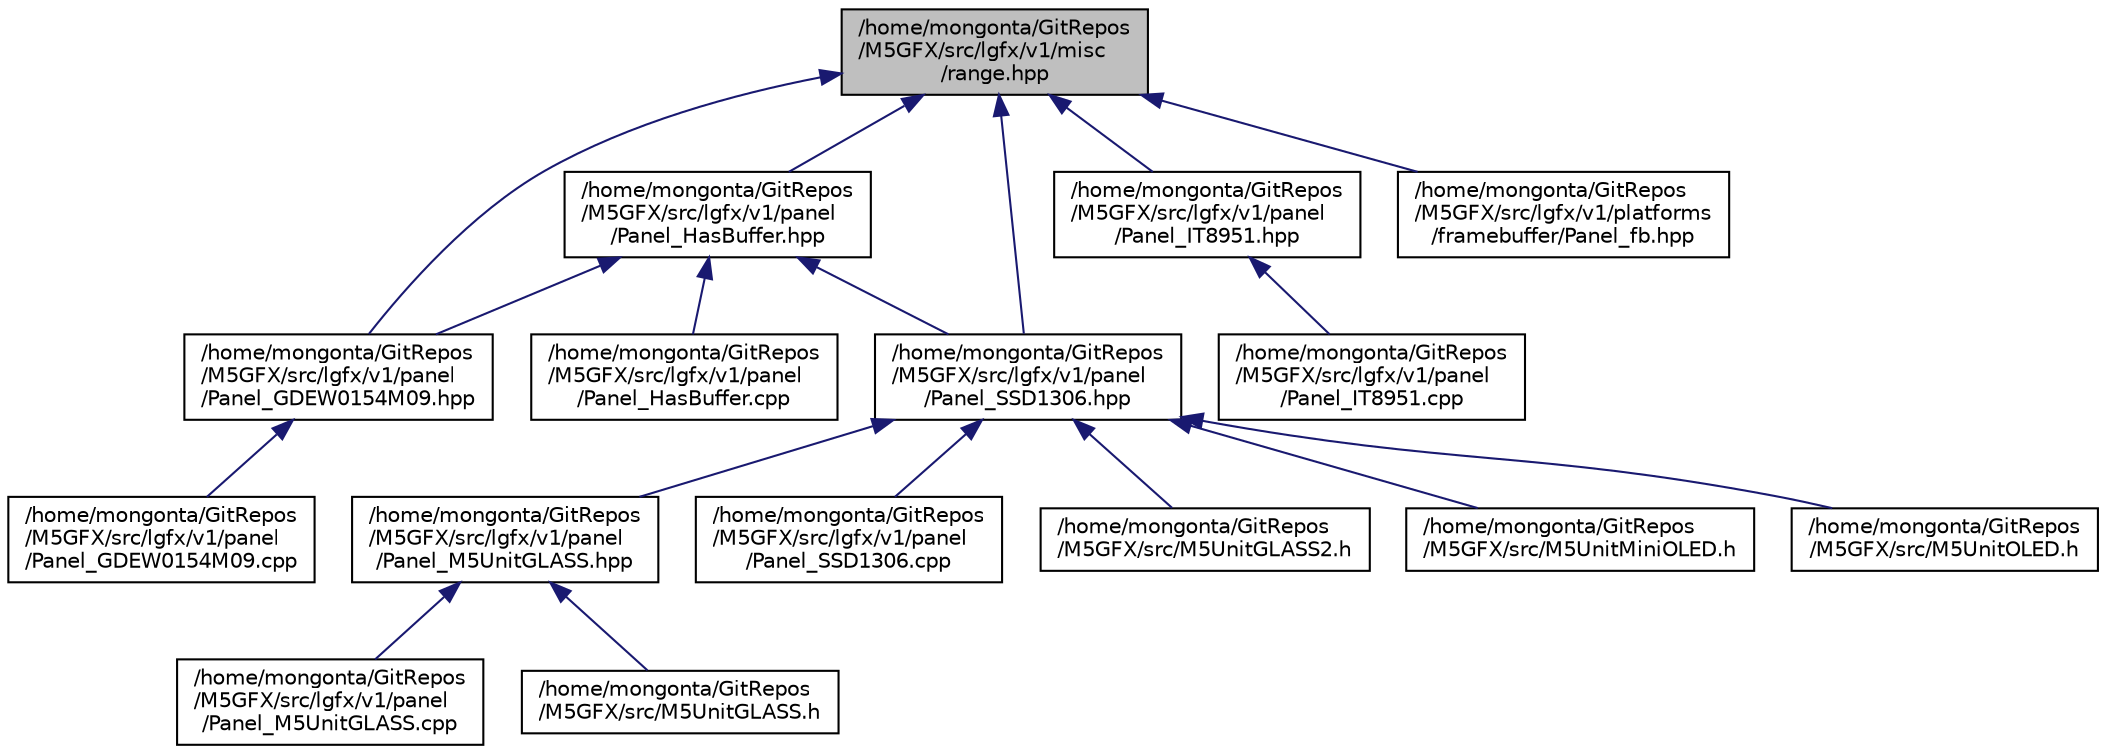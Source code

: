digraph "/home/mongonta/GitRepos/M5GFX/src/lgfx/v1/misc/range.hpp"
{
 // LATEX_PDF_SIZE
  edge [fontname="Helvetica",fontsize="10",labelfontname="Helvetica",labelfontsize="10"];
  node [fontname="Helvetica",fontsize="10",shape=record];
  Node1 [label="/home/mongonta/GitRepos\l/M5GFX/src/lgfx/v1/misc\l/range.hpp",height=0.2,width=0.4,color="black", fillcolor="grey75", style="filled", fontcolor="black",tooltip=" "];
  Node1 -> Node2 [dir="back",color="midnightblue",fontsize="10",style="solid",fontname="Helvetica"];
  Node2 [label="/home/mongonta/GitRepos\l/M5GFX/src/lgfx/v1/panel\l/Panel_HasBuffer.hpp",height=0.2,width=0.4,color="black", fillcolor="white", style="filled",URL="$Panel__HasBuffer_8hpp.html",tooltip=" "];
  Node2 -> Node3 [dir="back",color="midnightblue",fontsize="10",style="solid",fontname="Helvetica"];
  Node3 [label="/home/mongonta/GitRepos\l/M5GFX/src/lgfx/v1/panel\l/Panel_GDEW0154M09.hpp",height=0.2,width=0.4,color="black", fillcolor="white", style="filled",URL="$Panel__GDEW0154M09_8hpp.html",tooltip=" "];
  Node3 -> Node4 [dir="back",color="midnightblue",fontsize="10",style="solid",fontname="Helvetica"];
  Node4 [label="/home/mongonta/GitRepos\l/M5GFX/src/lgfx/v1/panel\l/Panel_GDEW0154M09.cpp",height=0.2,width=0.4,color="black", fillcolor="white", style="filled",URL="$Panel__GDEW0154M09_8cpp.html",tooltip=" "];
  Node2 -> Node5 [dir="back",color="midnightblue",fontsize="10",style="solid",fontname="Helvetica"];
  Node5 [label="/home/mongonta/GitRepos\l/M5GFX/src/lgfx/v1/panel\l/Panel_HasBuffer.cpp",height=0.2,width=0.4,color="black", fillcolor="white", style="filled",URL="$Panel__HasBuffer_8cpp.html",tooltip=" "];
  Node2 -> Node6 [dir="back",color="midnightblue",fontsize="10",style="solid",fontname="Helvetica"];
  Node6 [label="/home/mongonta/GitRepos\l/M5GFX/src/lgfx/v1/panel\l/Panel_SSD1306.hpp",height=0.2,width=0.4,color="black", fillcolor="white", style="filled",URL="$Panel__SSD1306_8hpp.html",tooltip=" "];
  Node6 -> Node7 [dir="back",color="midnightblue",fontsize="10",style="solid",fontname="Helvetica"];
  Node7 [label="/home/mongonta/GitRepos\l/M5GFX/src/lgfx/v1/panel\l/Panel_M5UnitGLASS.hpp",height=0.2,width=0.4,color="black", fillcolor="white", style="filled",URL="$Panel__M5UnitGLASS_8hpp.html",tooltip=" "];
  Node7 -> Node8 [dir="back",color="midnightblue",fontsize="10",style="solid",fontname="Helvetica"];
  Node8 [label="/home/mongonta/GitRepos\l/M5GFX/src/lgfx/v1/panel\l/Panel_M5UnitGLASS.cpp",height=0.2,width=0.4,color="black", fillcolor="white", style="filled",URL="$Panel__M5UnitGLASS_8cpp.html",tooltip=" "];
  Node7 -> Node9 [dir="back",color="midnightblue",fontsize="10",style="solid",fontname="Helvetica"];
  Node9 [label="/home/mongonta/GitRepos\l/M5GFX/src/M5UnitGLASS.h",height=0.2,width=0.4,color="black", fillcolor="white", style="filled",URL="$M5UnitGLASS_8h.html",tooltip=" "];
  Node6 -> Node10 [dir="back",color="midnightblue",fontsize="10",style="solid",fontname="Helvetica"];
  Node10 [label="/home/mongonta/GitRepos\l/M5GFX/src/lgfx/v1/panel\l/Panel_SSD1306.cpp",height=0.2,width=0.4,color="black", fillcolor="white", style="filled",URL="$Panel__SSD1306_8cpp.html",tooltip=" "];
  Node6 -> Node11 [dir="back",color="midnightblue",fontsize="10",style="solid",fontname="Helvetica"];
  Node11 [label="/home/mongonta/GitRepos\l/M5GFX/src/M5UnitGLASS2.h",height=0.2,width=0.4,color="black", fillcolor="white", style="filled",URL="$M5UnitGLASS2_8h.html",tooltip=" "];
  Node6 -> Node12 [dir="back",color="midnightblue",fontsize="10",style="solid",fontname="Helvetica"];
  Node12 [label="/home/mongonta/GitRepos\l/M5GFX/src/M5UnitMiniOLED.h",height=0.2,width=0.4,color="black", fillcolor="white", style="filled",URL="$M5UnitMiniOLED_8h.html",tooltip=" "];
  Node6 -> Node13 [dir="back",color="midnightblue",fontsize="10",style="solid",fontname="Helvetica"];
  Node13 [label="/home/mongonta/GitRepos\l/M5GFX/src/M5UnitOLED.h",height=0.2,width=0.4,color="black", fillcolor="white", style="filled",URL="$M5UnitOLED_8h.html",tooltip=" "];
  Node1 -> Node3 [dir="back",color="midnightblue",fontsize="10",style="solid",fontname="Helvetica"];
  Node1 -> Node14 [dir="back",color="midnightblue",fontsize="10",style="solid",fontname="Helvetica"];
  Node14 [label="/home/mongonta/GitRepos\l/M5GFX/src/lgfx/v1/panel\l/Panel_IT8951.hpp",height=0.2,width=0.4,color="black", fillcolor="white", style="filled",URL="$Panel__IT8951_8hpp.html",tooltip=" "];
  Node14 -> Node15 [dir="back",color="midnightblue",fontsize="10",style="solid",fontname="Helvetica"];
  Node15 [label="/home/mongonta/GitRepos\l/M5GFX/src/lgfx/v1/panel\l/Panel_IT8951.cpp",height=0.2,width=0.4,color="black", fillcolor="white", style="filled",URL="$Panel__IT8951_8cpp.html",tooltip=" "];
  Node1 -> Node6 [dir="back",color="midnightblue",fontsize="10",style="solid",fontname="Helvetica"];
  Node1 -> Node16 [dir="back",color="midnightblue",fontsize="10",style="solid",fontname="Helvetica"];
  Node16 [label="/home/mongonta/GitRepos\l/M5GFX/src/lgfx/v1/platforms\l/framebuffer/Panel_fb.hpp",height=0.2,width=0.4,color="black", fillcolor="white", style="filled",URL="$Panel__fb_8hpp.html",tooltip=" "];
}
